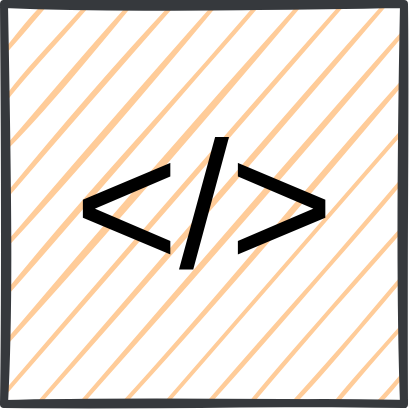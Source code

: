 <mxfile>
    <diagram id="wglgqwu7wQi_NFX_WYSN" name="door-cli">
        <mxGraphModel dx="529" dy="321" grid="1" gridSize="10" guides="1" tooltips="1" connect="1" arrows="1" fold="1" page="1" pageScale="1" pageWidth="850" pageHeight="1100" math="0" shadow="0">
            <root>
                <mxCell id="0"/>
                <mxCell id="1" parent="0"/>
                <mxCell id="3" value="&amp;lt;/&amp;gt;" style="whiteSpace=wrap;html=1;aspect=fixed;fontSize=90;sketch=1;fillColor=#ffcc99;strokeColor=#36393d;strokeWidth=4;" parent="1" vertex="1">
                    <mxGeometry x="40" y="40" width="200" height="200" as="geometry"/>
                </mxCell>
            </root>
        </mxGraphModel>
    </diagram>
    <diagram id="736bJLQg-CzL0wHpWmIC" name="algorithms-case">
        <mxGraphModel dx="529" dy="321" grid="1" gridSize="10" guides="1" tooltips="1" connect="1" arrows="1" fold="1" page="1" pageScale="1" pageWidth="850" pageHeight="1100" math="0" shadow="0">
            <root>
                <mxCell id="jTegGQPHwCdBl0LHS62r-0"/>
                <mxCell id="jTegGQPHwCdBl0LHS62r-1" parent="jTegGQPHwCdBl0LHS62r-0"/>
                <mxCell id="jTegGQPHwCdBl0LHS62r-2" value="" style="whiteSpace=wrap;html=1;aspect=fixed;fontSize=90;sketch=1;fillColor=#1ba1e2;strokeColor=#006EAF;strokeWidth=4;fontColor=#ffffff;" vertex="1" parent="jTegGQPHwCdBl0LHS62r-1">
                    <mxGeometry x="40" y="40" width="200" height="200" as="geometry"/>
                </mxCell>
                <mxCell id="jTegGQPHwCdBl0LHS62r-7" value="" style="group" vertex="1" connectable="0" parent="jTegGQPHwCdBl0LHS62r-1">
                    <mxGeometry x="82" y="84" width="110" height="110" as="geometry"/>
                </mxCell>
                <mxCell id="jTegGQPHwCdBl0LHS62r-3" value="+" style="ellipse;whiteSpace=wrap;html=1;aspect=fixed;fontSize=41;verticalAlign=bottom;fillColor=#d80073;strokeColor=#A50040;fontColor=#ffffff;" vertex="1" parent="jTegGQPHwCdBl0LHS62r-7">
                    <mxGeometry width="50" height="50" as="geometry"/>
                </mxCell>
                <mxCell id="jTegGQPHwCdBl0LHS62r-4" value="－" style="ellipse;whiteSpace=wrap;html=1;aspect=fixed;fontSize=41;verticalAlign=middle;fillColor=#1ba1e2;strokeColor=#006EAF;fontColor=#ffffff;" vertex="1" parent="jTegGQPHwCdBl0LHS62r-7">
                    <mxGeometry x="60" width="50" height="50" as="geometry"/>
                </mxCell>
                <mxCell id="jTegGQPHwCdBl0LHS62r-5" value="×" style="ellipse;whiteSpace=wrap;html=1;aspect=fixed;fontSize=41;verticalAlign=bottom;fillColor=#008a00;strokeColor=#005700;fontColor=#ffffff;" vertex="1" parent="jTegGQPHwCdBl0LHS62r-7">
                    <mxGeometry y="60" width="50" height="50" as="geometry"/>
                </mxCell>
                <mxCell id="jTegGQPHwCdBl0LHS62r-6" value="÷" style="ellipse;whiteSpace=wrap;html=1;aspect=fixed;fontSize=41;verticalAlign=bottom;fillColor=#6a00ff;strokeColor=#3700CC;fontColor=#ffffff;" vertex="1" parent="jTegGQPHwCdBl0LHS62r-7">
                    <mxGeometry x="60" y="60" width="50" height="50" as="geometry"/>
                </mxCell>
            </root>
        </mxGraphModel>
    </diagram>
    <diagram id="DE5SfZAr9uHQPV7BjtgA" name="promiseAPlus">
        <mxGraphModel dx="529" dy="321" grid="1" gridSize="10" guides="1" tooltips="1" connect="1" arrows="1" fold="1" page="1" pageScale="1" pageWidth="850" pageHeight="1100" background="none" math="0" shadow="0">
            <root>
                <mxCell id="tsy0d7PEiLZ8QUkQVtpS-0"/>
                <mxCell id="tsy0d7PEiLZ8QUkQVtpS-1" parent="tsy0d7PEiLZ8QUkQVtpS-0"/>
                <mxCell id="tsy0d7PEiLZ8QUkQVtpS-2" value="&lt;font style=&quot;font-size: 101px;&quot; color=&quot;#000000&quot;&gt;Pr&lt;/font&gt;" style="whiteSpace=wrap;html=1;aspect=fixed;fontSize=101;sketch=1;fillColor=#d80073;strokeColor=#A50040;strokeWidth=4;fontColor=#ffffff;" vertex="1" parent="tsy0d7PEiLZ8QUkQVtpS-1">
                    <mxGeometry x="40" y="40" width="200" height="200" as="geometry"/>
                </mxCell>
            </root>
        </mxGraphModel>
    </diagram>
    <diagram id="gK25cWVyLiFdA5VOyG0V" name="babel-ast-explorer">
        <mxGraphModel dx="529" dy="321" grid="1" gridSize="10" guides="1" tooltips="1" connect="1" arrows="1" fold="1" page="1" pageScale="1" pageWidth="850" pageHeight="1100" math="0" shadow="0">
            <root>
                <mxCell id="N7NvBWY_9ABcpjGPKElr-0"/>
                <mxCell id="N7NvBWY_9ABcpjGPKElr-1" parent="N7NvBWY_9ABcpjGPKElr-0"/>
                <mxCell id="CD8UvJ2IlrJxbFtU0Y78-0" value="" style="whiteSpace=wrap;html=1;aspect=fixed;fontSize=86;sketch=1;fillColor=#0050ef;strokeColor=#001DBC;strokeWidth=4;fontColor=#00CC66;" vertex="1" parent="N7NvBWY_9ABcpjGPKElr-1">
                    <mxGeometry x="40" y="40" width="200" height="200" as="geometry"/>
                </mxCell>
                <mxCell id="CD8UvJ2IlrJxbFtU0Y78-2" value="" style="ellipse;whiteSpace=wrap;html=1;aspect=fixed;fontSize=86;sketch=0;fillColor=#e51400;strokeColor=#B20000;fontColor=#ffffff;" vertex="1" parent="N7NvBWY_9ABcpjGPKElr-1">
                    <mxGeometry x="119.462" y="69" width="28.231" height="28.231" as="geometry"/>
                </mxCell>
                <mxCell id="CD8UvJ2IlrJxbFtU0Y78-3" value="" style="ellipse;whiteSpace=wrap;html=1;aspect=fixed;fontSize=86;sketch=0;fillColor=#e51400;strokeColor=#B20000;fontColor=#ffffff;" vertex="1" parent="N7NvBWY_9ABcpjGPKElr-1">
                    <mxGeometry x="91.231" y="111" width="28.231" height="28.231" as="geometry"/>
                </mxCell>
                <mxCell id="CD8UvJ2IlrJxbFtU0Y78-9" style="rounded=0;orthogonalLoop=1;jettySize=auto;html=1;fontSize=86;fontColor=#00CC66;sketch=1;" edge="1" parent="N7NvBWY_9ABcpjGPKElr-1" source="CD8UvJ2IlrJxbFtU0Y78-2" target="CD8UvJ2IlrJxbFtU0Y78-3">
                    <mxGeometry x="63" y="69" as="geometry"/>
                </mxCell>
                <mxCell id="CD8UvJ2IlrJxbFtU0Y78-4" value="" style="ellipse;whiteSpace=wrap;html=1;aspect=fixed;fontSize=86;sketch=0;fillColor=#e51400;strokeColor=#B20000;fontColor=#ffffff;" vertex="1" parent="N7NvBWY_9ABcpjGPKElr-1">
                    <mxGeometry x="147.692" y="111" width="28.231" height="28.231" as="geometry"/>
                </mxCell>
                <mxCell id="CD8UvJ2IlrJxbFtU0Y78-10" style="edgeStyle=none;rounded=0;orthogonalLoop=1;jettySize=auto;html=1;fontSize=86;fontColor=#00CC66;sketch=1;" edge="1" parent="N7NvBWY_9ABcpjGPKElr-1" source="CD8UvJ2IlrJxbFtU0Y78-2" target="CD8UvJ2IlrJxbFtU0Y78-4">
                    <mxGeometry x="63" y="69" as="geometry"/>
                </mxCell>
                <mxCell id="CD8UvJ2IlrJxbFtU0Y78-6" value="" style="ellipse;whiteSpace=wrap;html=1;aspect=fixed;fontSize=86;sketch=0;fillColor=#e51400;strokeColor=#B20000;fontColor=#ffffff;" vertex="1" parent="N7NvBWY_9ABcpjGPKElr-1">
                    <mxGeometry x="63" y="153" width="28.231" height="28.231" as="geometry"/>
                </mxCell>
                <mxCell id="CD8UvJ2IlrJxbFtU0Y78-11" style="edgeStyle=none;rounded=0;orthogonalLoop=1;jettySize=auto;html=1;fontSize=86;fontColor=#00CC66;sketch=1;" edge="1" parent="N7NvBWY_9ABcpjGPKElr-1" source="CD8UvJ2IlrJxbFtU0Y78-3" target="CD8UvJ2IlrJxbFtU0Y78-6">
                    <mxGeometry x="63" y="69" as="geometry"/>
                </mxCell>
                <mxCell id="CD8UvJ2IlrJxbFtU0Y78-7" value="" style="ellipse;whiteSpace=wrap;html=1;aspect=fixed;fontSize=86;sketch=0;fillColor=#e51400;strokeColor=#B20000;fontColor=#ffffff;" vertex="1" parent="N7NvBWY_9ABcpjGPKElr-1">
                    <mxGeometry x="108.169" y="153" width="28.231" height="28.231" as="geometry"/>
                </mxCell>
                <mxCell id="CD8UvJ2IlrJxbFtU0Y78-12" style="edgeStyle=none;rounded=0;orthogonalLoop=1;jettySize=auto;html=1;entryX=0;entryY=0;entryDx=0;entryDy=0;fontSize=86;fontColor=#00CC66;sketch=1;" edge="1" parent="N7NvBWY_9ABcpjGPKElr-1" source="CD8UvJ2IlrJxbFtU0Y78-3" target="CD8UvJ2IlrJxbFtU0Y78-7">
                    <mxGeometry x="63" y="69" as="geometry"/>
                </mxCell>
                <mxCell id="CD8UvJ2IlrJxbFtU0Y78-8" value="" style="ellipse;whiteSpace=wrap;html=1;aspect=fixed;fontSize=86;sketch=0;fillColor=#e51400;strokeColor=#B20000;fontColor=#ffffff;" vertex="1" parent="N7NvBWY_9ABcpjGPKElr-1">
                    <mxGeometry x="142.046" y="189" width="28.231" height="28.231" as="geometry"/>
                </mxCell>
                <mxCell id="CD8UvJ2IlrJxbFtU0Y78-13" style="edgeStyle=none;rounded=0;orthogonalLoop=1;jettySize=auto;html=1;fontSize=86;fontColor=#00CC66;sketch=1;" edge="1" parent="N7NvBWY_9ABcpjGPKElr-1" source="CD8UvJ2IlrJxbFtU0Y78-7" target="CD8UvJ2IlrJxbFtU0Y78-8">
                    <mxGeometry x="63" y="69" as="geometry"/>
                </mxCell>
                <mxCell id="CD8UvJ2IlrJxbFtU0Y78-14" value="" style="ellipse;whiteSpace=wrap;html=1;aspect=fixed;fontSize=86;sketch=0;fillColor=#e51400;strokeColor=#B20000;fontColor=#ffffff;" vertex="1" parent="N7NvBWY_9ABcpjGPKElr-1">
                    <mxGeometry x="181.569" y="153" width="28.231" height="28.231" as="geometry"/>
                </mxCell>
                <mxCell id="CD8UvJ2IlrJxbFtU0Y78-15" style="edgeStyle=none;rounded=0;orthogonalLoop=1;jettySize=auto;html=1;fontSize=86;fontColor=#00CC66;sketch=1;" edge="1" parent="N7NvBWY_9ABcpjGPKElr-1" source="CD8UvJ2IlrJxbFtU0Y78-4" target="CD8UvJ2IlrJxbFtU0Y78-14">
                    <mxGeometry x="63" y="69" as="geometry"/>
                </mxCell>
            </root>
        </mxGraphModel>
    </diagram>
</mxfile>